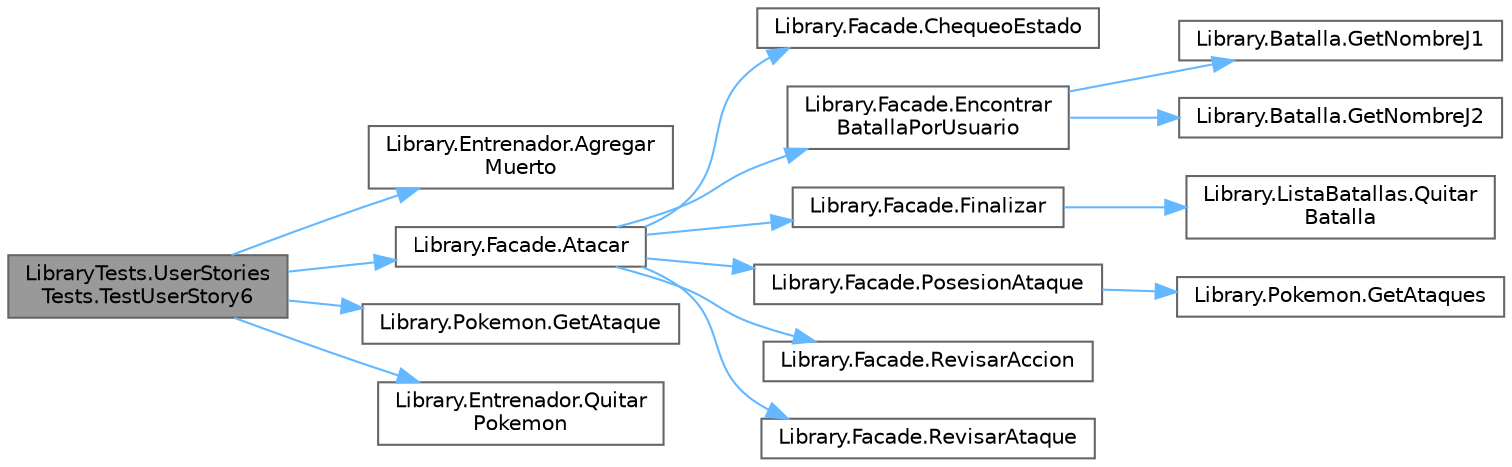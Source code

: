 digraph "LibraryTests.UserStoriesTests.TestUserStory6"
{
 // INTERACTIVE_SVG=YES
 // LATEX_PDF_SIZE
  bgcolor="transparent";
  edge [fontname=Helvetica,fontsize=10,labelfontname=Helvetica,labelfontsize=10];
  node [fontname=Helvetica,fontsize=10,shape=box,height=0.2,width=0.4];
  rankdir="LR";
  Node1 [id="Node000001",label="LibraryTests.UserStories\lTests.TestUserStory6",height=0.2,width=0.4,color="gray40", fillcolor="grey60", style="filled", fontcolor="black",tooltip="Este test comprueba la historia de usuario 6."];
  Node1 -> Node2 [id="edge1_Node000001_Node000002",color="steelblue1",style="solid",tooltip=" "];
  Node2 [id="Node000002",label="Library.Entrenador.Agregar\lMuerto",height=0.2,width=0.4,color="grey40", fillcolor="white", style="filled",URL="$classLibrary_1_1Entrenador.html#a7ecff07e5f659054981f31e8bb19d1ef",tooltip="Agrega a un Pokémon al catálogo de muertos."];
  Node1 -> Node3 [id="edge2_Node000001_Node000003",color="steelblue1",style="solid",tooltip=" "];
  Node3 [id="Node000003",label="Library.Facade.Atacar",height=0.2,width=0.4,color="grey40", fillcolor="white", style="filled",URL="$classLibrary_1_1Facade.html#a3f677996d74c9736c75f387f24ff0c40",tooltip="Valida y realiza el ataque."];
  Node3 -> Node4 [id="edge3_Node000003_Node000004",color="steelblue1",style="solid",tooltip=" "];
  Node4 [id="Node000004",label="Library.Facade.ChequeoEstado",height=0.2,width=0.4,color="grey40", fillcolor="white", style="filled",URL="$classLibrary_1_1Facade.html#a11fe67fcb57af0088a75bf3f2914007f",tooltip="Chequea que los jugadores tengan todavía Pokémones."];
  Node3 -> Node5 [id="edge4_Node000003_Node000005",color="steelblue1",style="solid",tooltip=" "];
  Node5 [id="Node000005",label="Library.Facade.Encontrar\lBatallaPorUsuario",height=0.2,width=0.4,color="grey40", fillcolor="white", style="filled",URL="$classLibrary_1_1Facade.html#ae2cfaea4c9c3f6e400276ce3eb675fc5",tooltip="Busca la batalla según el usuario ingresado."];
  Node5 -> Node6 [id="edge5_Node000005_Node000006",color="steelblue1",style="solid",tooltip=" "];
  Node6 [id="Node000006",label="Library.Batalla.GetNombreJ1",height=0.2,width=0.4,color="grey40", fillcolor="white", style="filled",URL="$classLibrary_1_1Batalla.html#a4d4a0cc3fbfc645f44aa27e263c99dd1",tooltip="Devuelve el nombre del Jugador 1."];
  Node5 -> Node7 [id="edge6_Node000005_Node000007",color="steelblue1",style="solid",tooltip=" "];
  Node7 [id="Node000007",label="Library.Batalla.GetNombreJ2",height=0.2,width=0.4,color="grey40", fillcolor="white", style="filled",URL="$classLibrary_1_1Batalla.html#a816710977f997be976bc3e95179b85b8",tooltip="Devuelve el nombre del Jugador 2."];
  Node3 -> Node8 [id="edge7_Node000003_Node000008",color="steelblue1",style="solid",tooltip=" "];
  Node8 [id="Node000008",label="Library.Facade.Finalizar",height=0.2,width=0.4,color="grey40", fillcolor="white", style="filled",URL="$classLibrary_1_1Facade.html#a24fab4dd3ed3780b706e70b1af76ebf3",tooltip="Finaliza la batalla."];
  Node8 -> Node9 [id="edge8_Node000008_Node000009",color="steelblue1",style="solid",tooltip=" "];
  Node9 [id="Node000009",label="Library.ListaBatallas.Quitar\lBatalla",height=0.2,width=0.4,color="grey40", fillcolor="white", style="filled",URL="$classLibrary_1_1ListaBatallas.html#af0361c6e5305a925a44397d2f87afcb7",tooltip="Quita una batalla de la lista de batallas."];
  Node3 -> Node10 [id="edge9_Node000003_Node000010",color="steelblue1",style="solid",tooltip=" "];
  Node10 [id="Node000010",label="Library.Facade.PosesionAtaque",height=0.2,width=0.4,color="grey40", fillcolor="white", style="filled",URL="$classLibrary_1_1Facade.html#a2268e6f487a139bb4bf647a4fd9811f5",tooltip="Valida si el pokemon actual tiene el ataque elegido disponible."];
  Node10 -> Node11 [id="edge10_Node000010_Node000011",color="steelblue1",style="solid",tooltip=" "];
  Node11 [id="Node000011",label="Library.Pokemon.GetAtaques",height=0.2,width=0.4,color="grey40", fillcolor="white", style="filled",URL="$classLibrary_1_1Pokemon.html#a24f31934e6b98ff90d5740ba90240cdd",tooltip="Se encarga de retornar los ataques del Pokémon."];
  Node3 -> Node12 [id="edge11_Node000003_Node000012",color="steelblue1",style="solid",tooltip=" "];
  Node12 [id="Node000012",label="Library.Facade.RevisarAccion",height=0.2,width=0.4,color="grey40", fillcolor="white", style="filled",URL="$classLibrary_1_1Facade.html#a9108097f7e9e0a3b88aa48153e6ed29b",tooltip="Validar la acción elegida."];
  Node3 -> Node13 [id="edge12_Node000003_Node000013",color="steelblue1",style="solid",tooltip=" "];
  Node13 [id="Node000013",label="Library.Facade.RevisarAtaque",height=0.2,width=0.4,color="grey40", fillcolor="white", style="filled",URL="$classLibrary_1_1Facade.html#aacbee802851686b12a32f0790f5b417b",tooltip="Valida el ataque elegido."];
  Node1 -> Node14 [id="edge13_Node000001_Node000014",color="steelblue1",style="solid",tooltip=" "];
  Node14 [id="Node000014",label="Library.Pokemon.GetAtaque",height=0.2,width=0.4,color="grey40", fillcolor="white", style="filled",URL="$classLibrary_1_1Pokemon.html#aae493cfadce2084879aa097df86db70d",tooltip="Devuelve el nombre del Ataque del Pokémon."];
  Node1 -> Node15 [id="edge14_Node000001_Node000015",color="steelblue1",style="solid",tooltip=" "];
  Node15 [id="Node000015",label="Library.Entrenador.Quitar\lPokemon",height=0.2,width=0.4,color="grey40", fillcolor="white", style="filled",URL="$classLibrary_1_1Entrenador.html#a80b9c998bfc645ca372ea8f6be052205",tooltip="Quita un Pokémon del catálogo del entrenador."];
}
